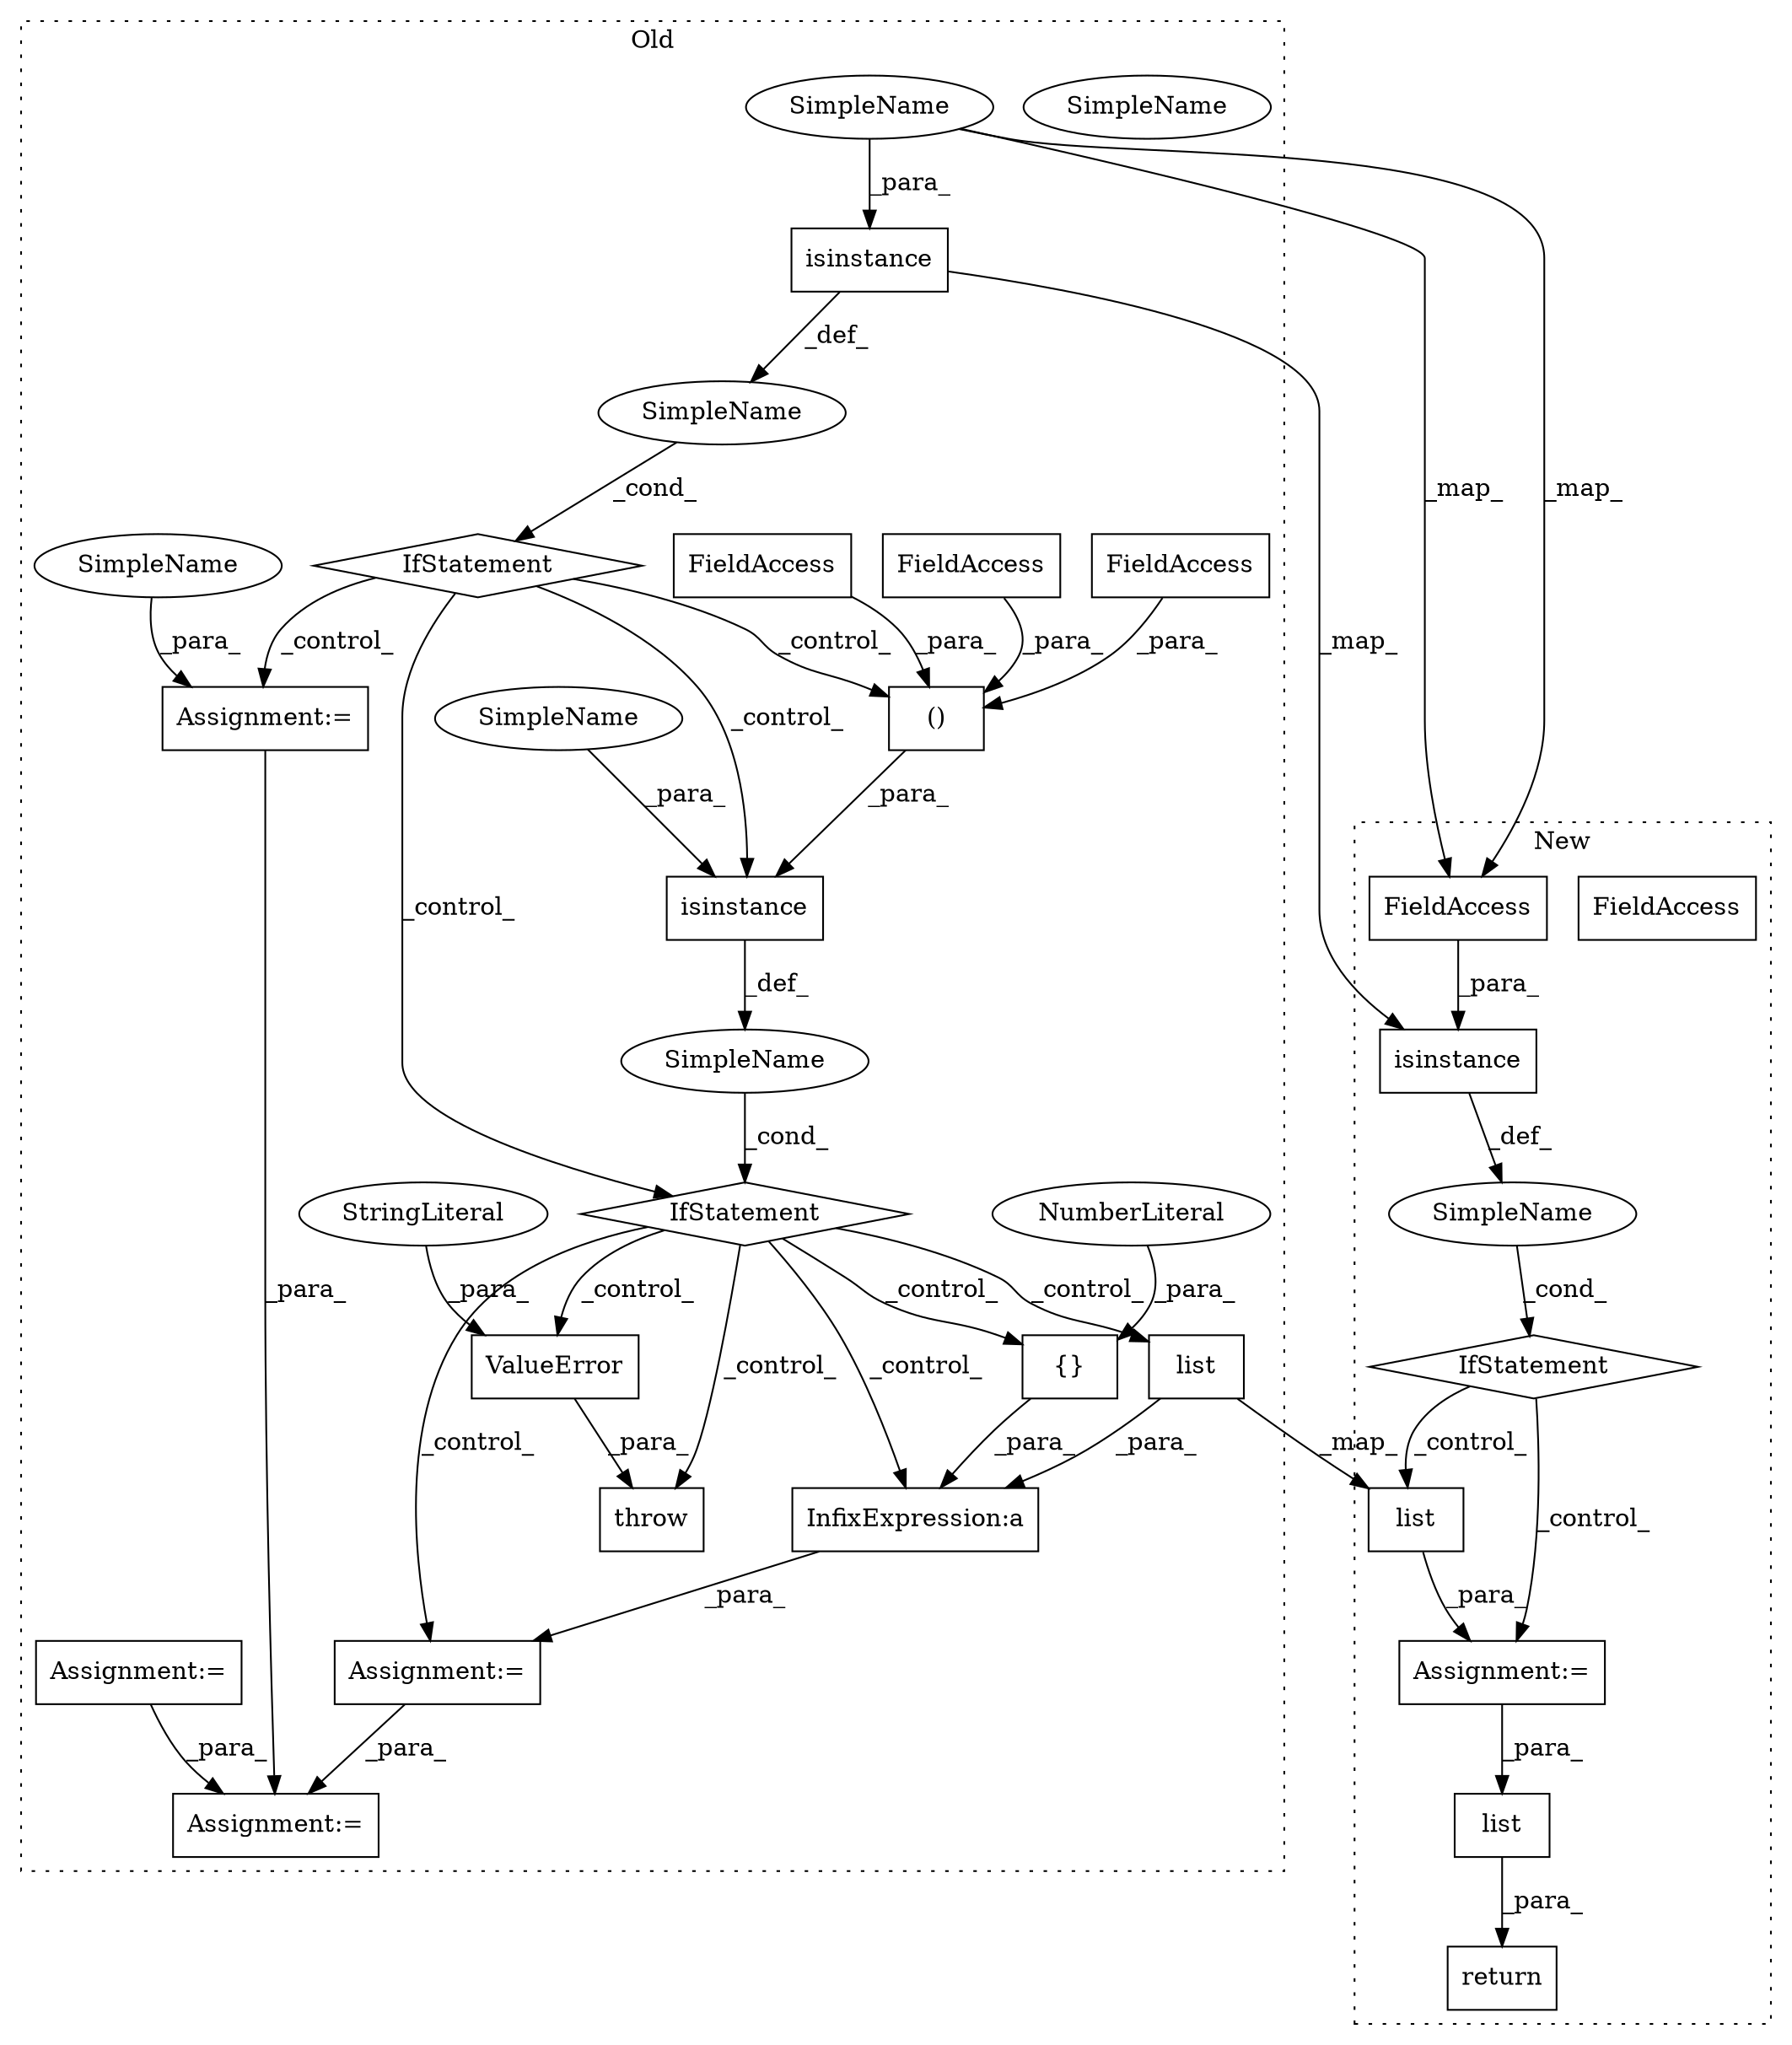 digraph G {
subgraph cluster0 {
1 [label="isinstance" a="32" s="22429,22473" l="11,1" shape="box"];
4 [label="IfStatement" a="25" s="22425,22474" l="4,2" shape="diamond"];
7 [label="Assignment:=" a="7" s="22492" l="1" shape="box"];
8 [label="SimpleName" a="42" s="" l="" shape="ellipse"];
9 [label="Assignment:=" a="7" s="22627" l="1" shape="box"];
10 [label="IfStatement" a="25" s="22530,22610" l="4,2" shape="diamond"];
11 [label="SimpleName" a="42" s="" l="" shape="ellipse"];
12 [label="InfixExpression:a" a="27" s="22641" l="3" shape="box"];
13 [label="()" a="106" s="22570" l="38" shape="box"];
14 [label="SimpleName" a="42" s="22460" l="13" shape="ellipse"];
17 [label="SimpleName" a="42" s="22460" l="13" shape="ellipse"];
18 [label="isinstance" a="32" s="22534,22608" l="11,2" shape="box"];
19 [label="FieldAccess" a="22" s="22587" l="3" shape="box"];
20 [label="FieldAccess" a="22" s="22570" l="4" shape="box"];
21 [label="FieldAccess" a="22" s="22603" l="5" shape="box"];
22 [label="ValueError" a="32" s="22698,22780" l="11,1" shape="box"];
23 [label="{}" a="4" s="22638,22640" l="1,1" shape="box"];
24 [label="NumberLiteral" a="34" s="22639" l="1" shape="ellipse"];
26 [label="list" a="32" s="22644,22668" l="5,1" shape="box"];
28 [label="StringLiteral" a="45" s="22709" l="71" shape="ellipse"];
29 [label="throw" a="53" s="22692" l="6" shape="box"];
30 [label="Assignment:=" a="7" s="22796" l="1" shape="box"];
31 [label="Assignment:=" a="7" s="22417" l="1" shape="box"];
33 [label="SimpleName" a="42" s="22545" l="19" shape="ellipse"];
34 [label="SimpleName" a="42" s="22493" l="19" shape="ellipse"];
label = "Old";
style="dotted";
}
subgraph cluster1 {
2 [label="isinstance" a="32" s="21855,21889" l="11,1" shape="box"];
3 [label="IfStatement" a="25" s="21851,21890" l="4,2" shape="diamond"];
5 [label="Assignment:=" a="7" s="21919" l="1" shape="box"];
6 [label="SimpleName" a="42" s="" l="" shape="ellipse"];
15 [label="FieldAccess" a="22" s="21886" l="3" shape="box"];
16 [label="FieldAccess" a="22" s="21886" l="3" shape="box"];
25 [label="list" a="32" s="21920,21944" l="5,1" shape="box"];
27 [label="list" a="32" s="21964,22014" l="5,1" shape="box"];
32 [label="return" a="41" s="21957" l="7" shape="box"];
label = "New";
style="dotted";
}
1 -> 8 [label="_def_"];
1 -> 2 [label="_map_"];
2 -> 6 [label="_def_"];
3 -> 5 [label="_control_"];
3 -> 25 [label="_control_"];
4 -> 7 [label="_control_"];
4 -> 10 [label="_control_"];
4 -> 18 [label="_control_"];
4 -> 13 [label="_control_"];
5 -> 27 [label="_para_"];
6 -> 3 [label="_cond_"];
7 -> 30 [label="_para_"];
8 -> 4 [label="_cond_"];
9 -> 30 [label="_para_"];
10 -> 12 [label="_control_"];
10 -> 23 [label="_control_"];
10 -> 22 [label="_control_"];
10 -> 29 [label="_control_"];
10 -> 9 [label="_control_"];
10 -> 26 [label="_control_"];
11 -> 10 [label="_cond_"];
12 -> 9 [label="_para_"];
13 -> 18 [label="_para_"];
16 -> 2 [label="_para_"];
17 -> 16 [label="_map_"];
17 -> 1 [label="_para_"];
17 -> 16 [label="_map_"];
18 -> 11 [label="_def_"];
19 -> 13 [label="_para_"];
20 -> 13 [label="_para_"];
21 -> 13 [label="_para_"];
22 -> 29 [label="_para_"];
23 -> 12 [label="_para_"];
24 -> 23 [label="_para_"];
25 -> 5 [label="_para_"];
26 -> 12 [label="_para_"];
26 -> 25 [label="_map_"];
27 -> 32 [label="_para_"];
28 -> 22 [label="_para_"];
31 -> 30 [label="_para_"];
33 -> 18 [label="_para_"];
34 -> 7 [label="_para_"];
}